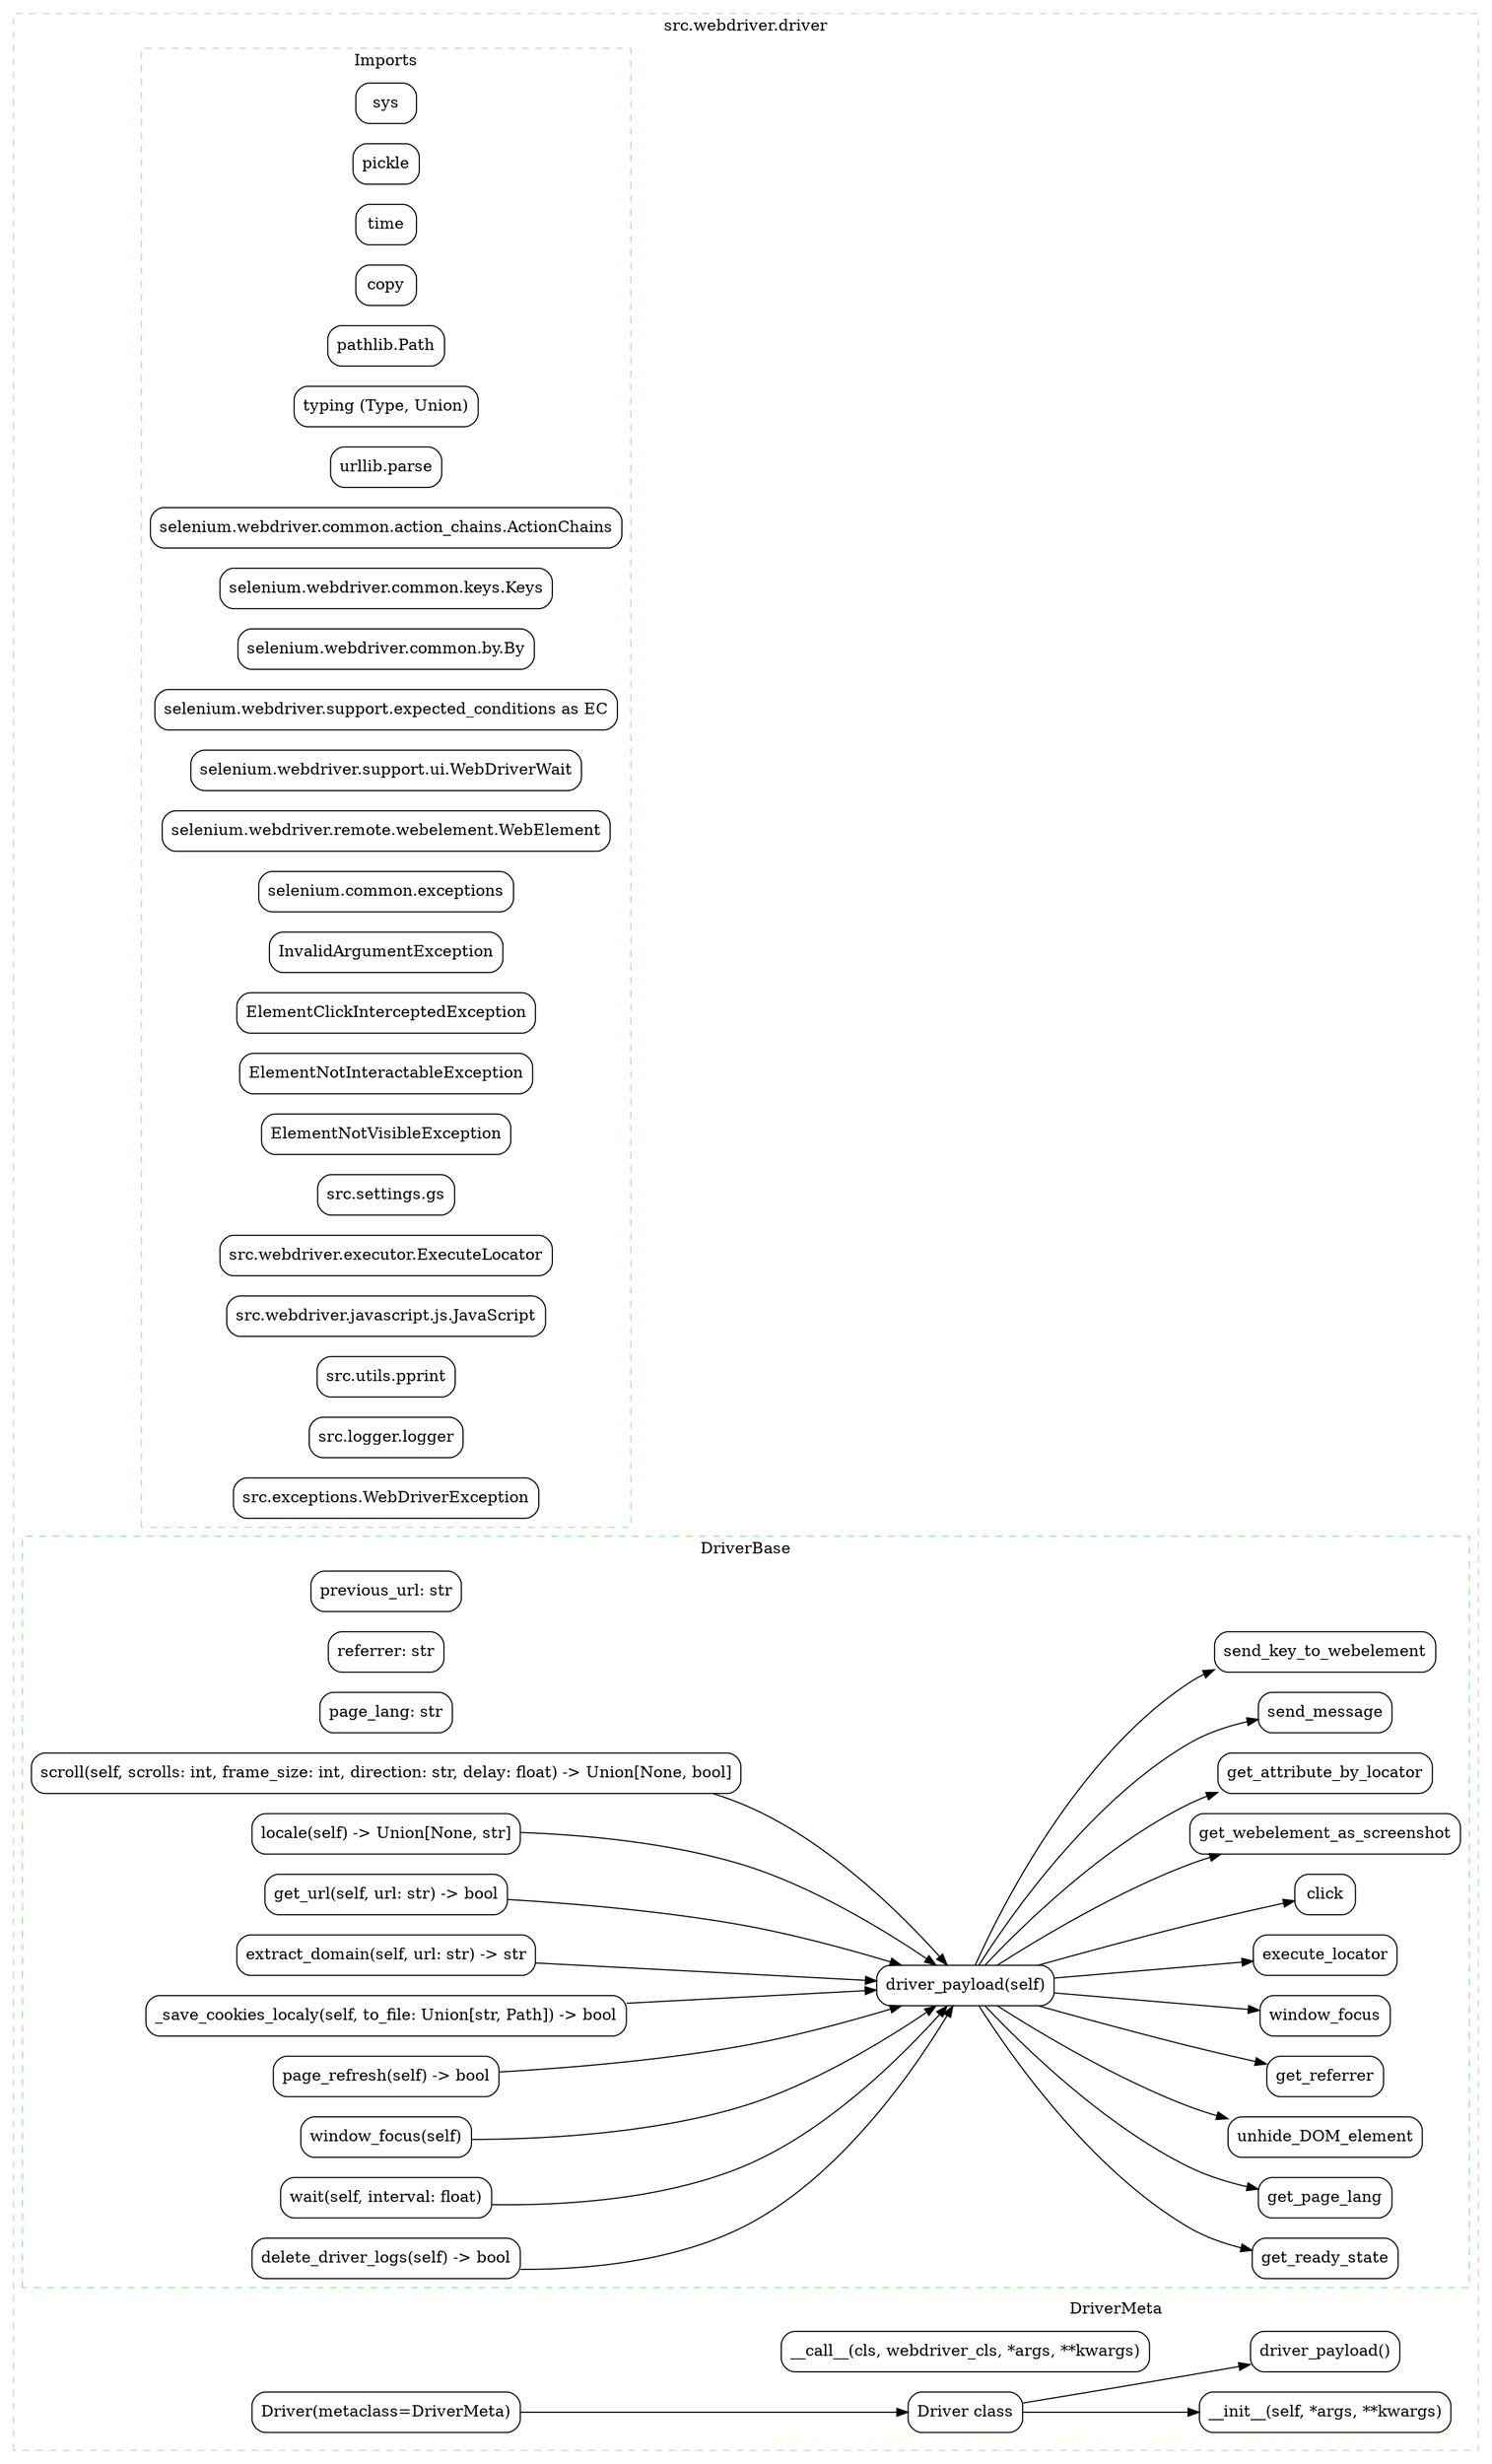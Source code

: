 digraph DependencyTree {
    rankdir=LR;
    node [shape=box, style=rounded];

    subgraph cluster_0 {
        label = "src.webdriver.driver";
        color=lightgrey;
        style=dashed;

        subgraph cluster_imports {
            label = "Imports";
            color=lightblue;

            sys;
            pickle;
            time;
            copy;
            pathlibPath [label="pathlib.Path"];
            typing [label="typing (Type, Union)"];
            urllib_parse [label="urllib.parse"];
            selenium_action_chains [label="selenium.webdriver.common.action_chains.ActionChains"];
            selenium_keys [label="selenium.webdriver.common.keys.Keys"];
            selenium_by [label="selenium.webdriver.common.by.By"];
            selenium_expected_conditions [label="selenium.webdriver.support.expected_conditions as EC"];
            selenium_webdriver_wait [label="selenium.webdriver.support.ui.WebDriverWait"];
            selenium_webelement [label="selenium.webdriver.remote.webelement.WebElement"];
            selenium_exceptions [label="selenium.common.exceptions"];
            selenium_exceptions_1 [label="InvalidArgumentException"];
            selenium_exceptions_2 [label="ElementClickInterceptedException"];
            selenium_exceptions_3 [label="ElementNotInteractableException"];
            selenium_exceptions_4 [label="ElementNotVisibleException"];
            src_settings [label="src.settings.gs"];
            src_executor [label="src.webdriver.executor.ExecuteLocator"];
            src_javascript [label="src.webdriver.javascript.js.JavaScript"];
            src_utils [label="src.utils.pprint"];
            src_logger [label="src.logger.logger"];
            src_exceptions [label="src.exceptions.WebDriverException"];
        }

        subgraph cluster_driver_base {
            label = "DriverBase";
            color=lightgreen;

            previous_url [label="previous_url: str"];
            referrer [label="referrer: str"];
            page_lang [label="page_lang: str"];
            get_ready_state [label="get_ready_state"];
            get_page_lang [label="get_page_lang"];
            unhide_DOM_element [label="unhide_DOM_element"];
            get_referrer [label="get_referrer"];
            window_focus [label="window_focus"];
            execute_locator [label="execute_locator"];
            click [label="click"];
            get_webelement_as_screenshot [label="get_webelement_as_screenshot"];
            get_attribute_by_locator [label="get_attribute_by_locator"];
            send_message [label="send_message"];
            send_key_to_webelement [label="send_key_to_webelement"];

            driver_payload [label="driver_payload(self)"];
            scroll [label="scroll(self, scrolls: int, frame_size: int, direction: str, delay: float) -> Union[None, bool]"];
            locale [label="locale(self) -> Union[None, str]"];
            get_url [label="get_url(self, url: str) -> bool"];
            extract_domain [label="extract_domain(self, url: str) -> str"];
            _save_cookies_localy [label="_save_cookies_localy(self, to_file: Union[str, Path]) -> bool"];
            page_refresh [label="page_refresh(self) -> bool"];
            window_focus_method [label="window_focus(self)"];
            wait [label="wait(self, interval: float)"];
            delete_driver_logs [label="delete_driver_logs(self) -> bool"];
        }

        subgraph cluster_driver_meta {
            label = "DriverMeta";
            color=lightyellow;

            call [label="__call__(cls, webdriver_cls, *args, **kwargs)"];
            driver_class [label="Driver class"];
            driver_init [label="__init__(self, *args, **kwargs)"];
            driver_payload_method [label="driver_payload()"];
        }

        driver [label="Driver(metaclass=DriverMeta)"];
    }

    driver -> driver_class;
    driver_class -> driver_init;
    driver_class -> driver_payload_method;

    driver_payload -> get_ready_state;
    driver_payload -> get_page_lang;
    driver_payload -> unhide_DOM_element;
    driver_payload -> get_referrer;
    driver_payload -> window_focus;
    driver_payload -> execute_locator;
    driver_payload -> click;
    driver_payload -> get_webelement_as_screenshot;
    driver_payload -> get_attribute_by_locator;
    driver_payload -> send_message;
    driver_payload -> send_key_to_webelement;

    scroll -> driver_payload;
    locale -> driver_payload;
    get_url -> driver_payload;
    extract_domain -> driver_payload;
    _save_cookies_localy -> driver_payload;
    page_refresh -> driver_payload;
    window_focus_method -> driver_payload;
    wait -> driver_payload;
    delete_driver_logs -> driver_payload;
}
